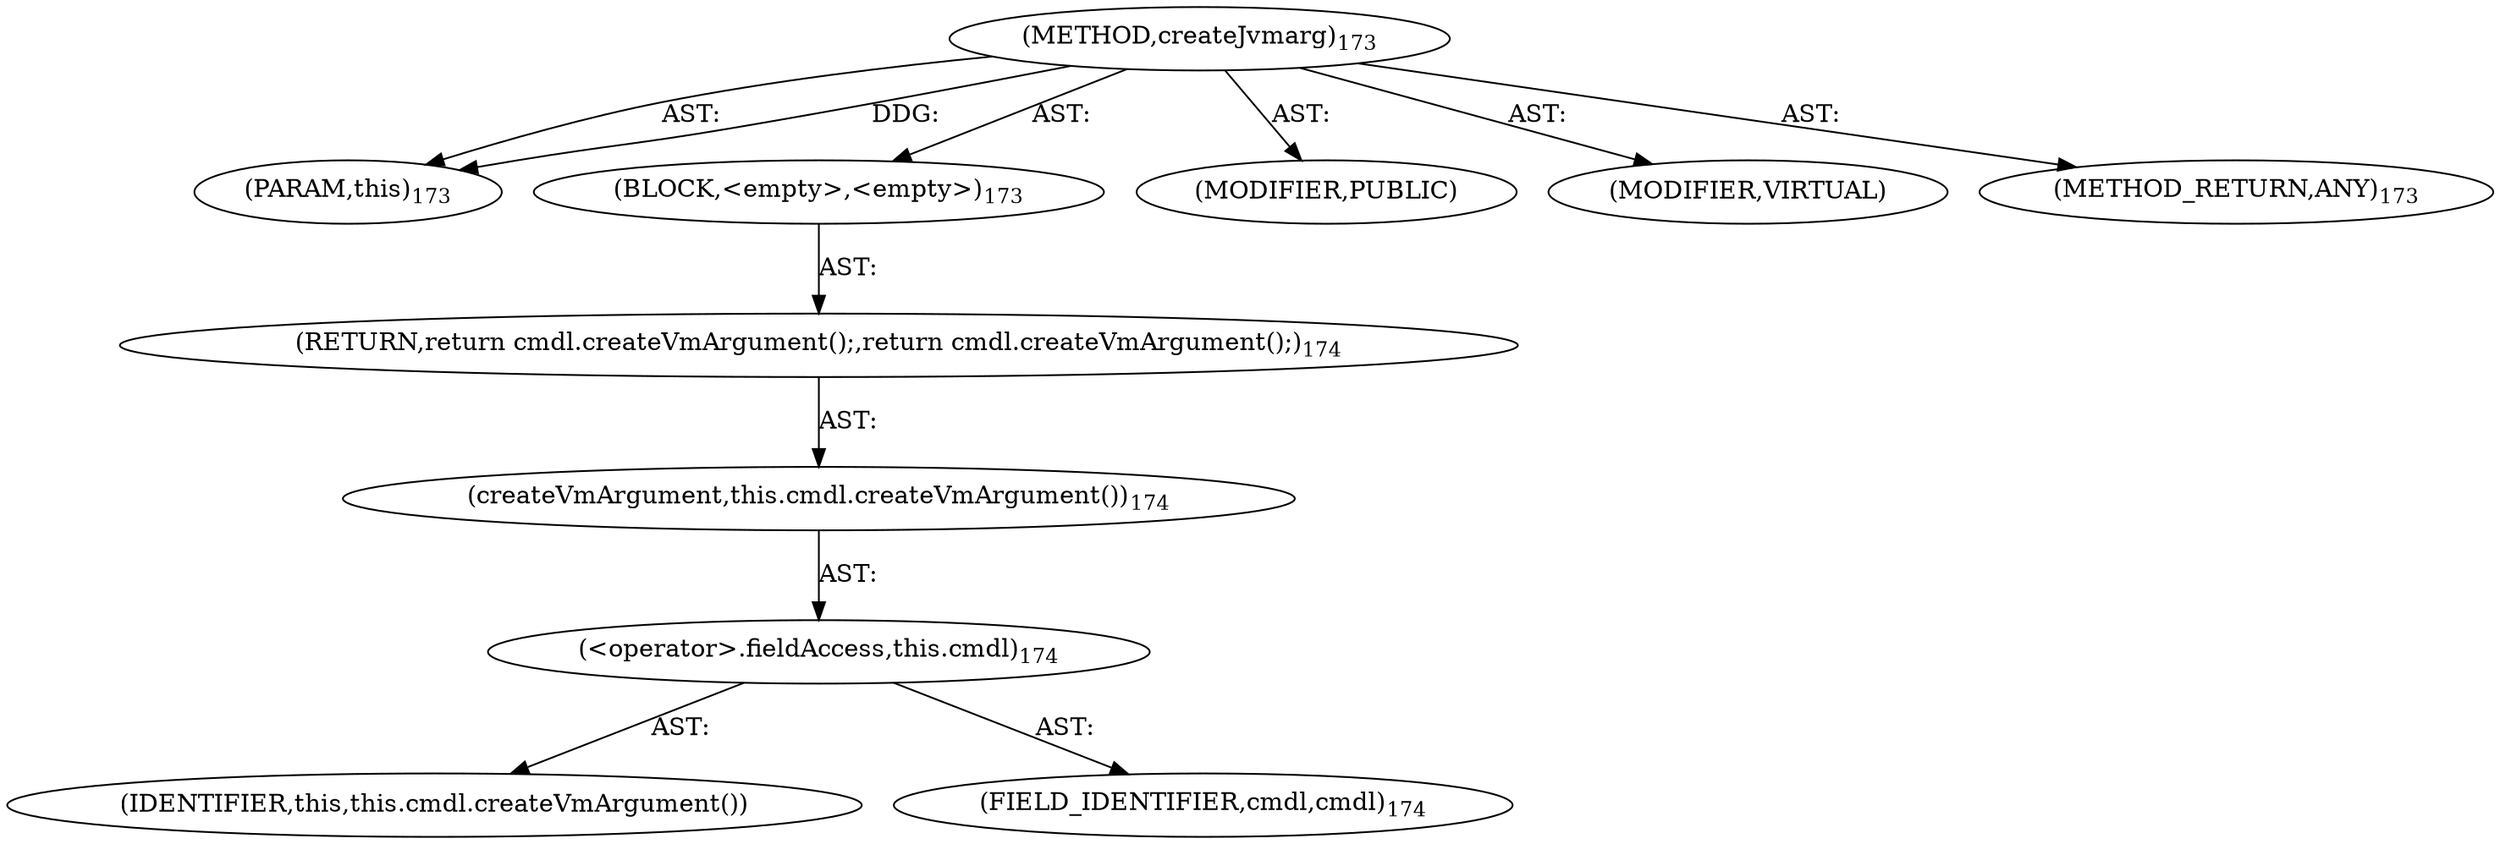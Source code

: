 digraph "createJvmarg" {  
"111669149702" [label = <(METHOD,createJvmarg)<SUB>173</SUB>> ]
"115964117007" [label = <(PARAM,this)<SUB>173</SUB>> ]
"25769803784" [label = <(BLOCK,&lt;empty&gt;,&lt;empty&gt;)<SUB>173</SUB>> ]
"146028888066" [label = <(RETURN,return cmdl.createVmArgument();,return cmdl.createVmArgument();)<SUB>174</SUB>> ]
"30064771138" [label = <(createVmArgument,this.cmdl.createVmArgument())<SUB>174</SUB>> ]
"30064771139" [label = <(&lt;operator&gt;.fieldAccess,this.cmdl)<SUB>174</SUB>> ]
"68719476789" [label = <(IDENTIFIER,this,this.cmdl.createVmArgument())> ]
"55834574877" [label = <(FIELD_IDENTIFIER,cmdl,cmdl)<SUB>174</SUB>> ]
"133143986195" [label = <(MODIFIER,PUBLIC)> ]
"133143986196" [label = <(MODIFIER,VIRTUAL)> ]
"128849018886" [label = <(METHOD_RETURN,ANY)<SUB>173</SUB>> ]
  "111669149702" -> "115964117007"  [ label = "AST: "] 
  "111669149702" -> "25769803784"  [ label = "AST: "] 
  "111669149702" -> "133143986195"  [ label = "AST: "] 
  "111669149702" -> "133143986196"  [ label = "AST: "] 
  "111669149702" -> "128849018886"  [ label = "AST: "] 
  "25769803784" -> "146028888066"  [ label = "AST: "] 
  "146028888066" -> "30064771138"  [ label = "AST: "] 
  "30064771138" -> "30064771139"  [ label = "AST: "] 
  "30064771139" -> "68719476789"  [ label = "AST: "] 
  "30064771139" -> "55834574877"  [ label = "AST: "] 
  "111669149702" -> "115964117007"  [ label = "DDG: "] 
}
